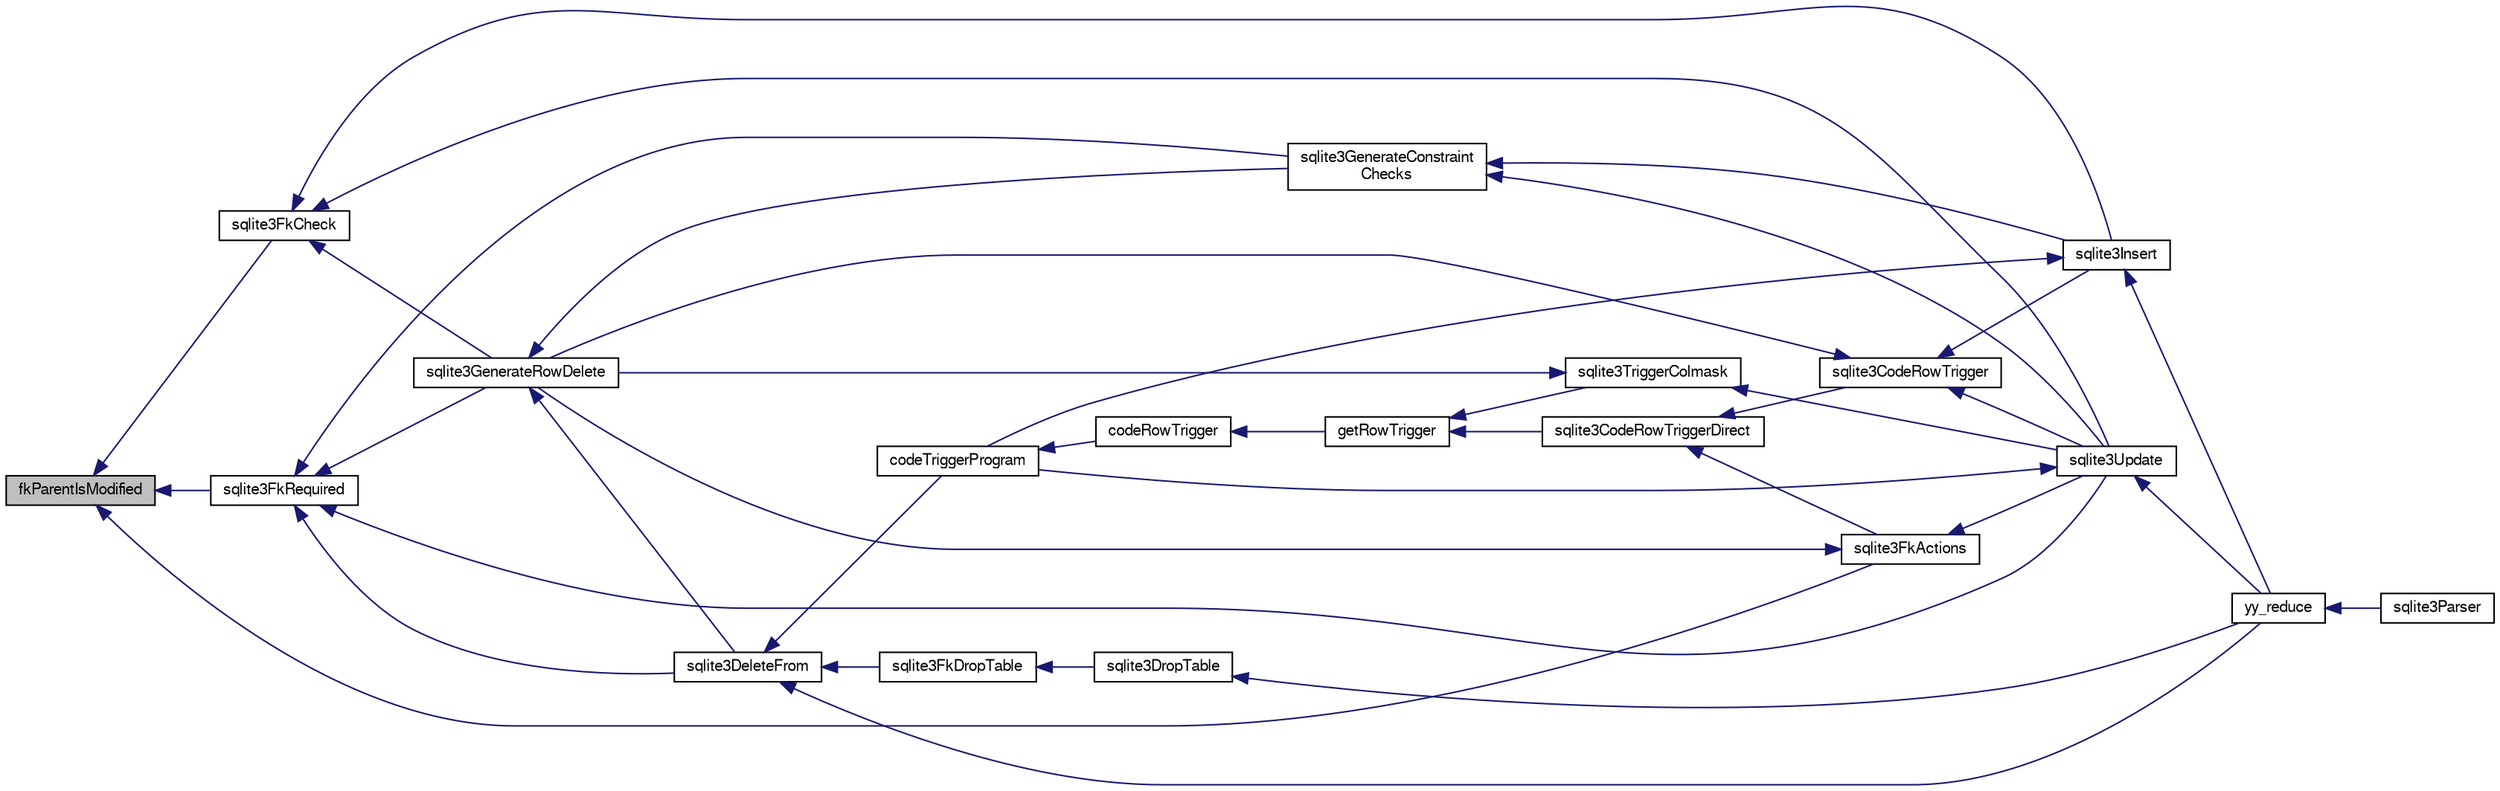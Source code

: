 digraph "fkParentIsModified"
{
  edge [fontname="FreeSans",fontsize="10",labelfontname="FreeSans",labelfontsize="10"];
  node [fontname="FreeSans",fontsize="10",shape=record];
  rankdir="LR";
  Node114749 [label="fkParentIsModified",height=0.2,width=0.4,color="black", fillcolor="grey75", style="filled", fontcolor="black"];
  Node114749 -> Node114750 [dir="back",color="midnightblue",fontsize="10",style="solid",fontname="FreeSans"];
  Node114750 [label="sqlite3FkCheck",height=0.2,width=0.4,color="black", fillcolor="white", style="filled",URL="$sqlite3_8c.html#aa38fb76c7d6f48f19772877a41703b92"];
  Node114750 -> Node114751 [dir="back",color="midnightblue",fontsize="10",style="solid",fontname="FreeSans"];
  Node114751 [label="sqlite3GenerateRowDelete",height=0.2,width=0.4,color="black", fillcolor="white", style="filled",URL="$sqlite3_8c.html#a2c76cbf3027fc18fdbb8cb4cd96b77d9"];
  Node114751 -> Node114752 [dir="back",color="midnightblue",fontsize="10",style="solid",fontname="FreeSans"];
  Node114752 [label="sqlite3DeleteFrom",height=0.2,width=0.4,color="black", fillcolor="white", style="filled",URL="$sqlite3_8c.html#ab9b4b45349188b49eabb23f94608a091"];
  Node114752 -> Node114753 [dir="back",color="midnightblue",fontsize="10",style="solid",fontname="FreeSans"];
  Node114753 [label="sqlite3FkDropTable",height=0.2,width=0.4,color="black", fillcolor="white", style="filled",URL="$sqlite3_8c.html#a1218c6fc74e89152ceaa4760e82f5ef9"];
  Node114753 -> Node114754 [dir="back",color="midnightblue",fontsize="10",style="solid",fontname="FreeSans"];
  Node114754 [label="sqlite3DropTable",height=0.2,width=0.4,color="black", fillcolor="white", style="filled",URL="$sqlite3_8c.html#a5534f77364b5568783c0e50db3c9defb"];
  Node114754 -> Node114755 [dir="back",color="midnightblue",fontsize="10",style="solid",fontname="FreeSans"];
  Node114755 [label="yy_reduce",height=0.2,width=0.4,color="black", fillcolor="white", style="filled",URL="$sqlite3_8c.html#a7c419a9b25711c666a9a2449ef377f14"];
  Node114755 -> Node114756 [dir="back",color="midnightblue",fontsize="10",style="solid",fontname="FreeSans"];
  Node114756 [label="sqlite3Parser",height=0.2,width=0.4,color="black", fillcolor="white", style="filled",URL="$sqlite3_8c.html#a0327d71a5fabe0b6a343d78a2602e72a"];
  Node114752 -> Node114757 [dir="back",color="midnightblue",fontsize="10",style="solid",fontname="FreeSans"];
  Node114757 [label="codeTriggerProgram",height=0.2,width=0.4,color="black", fillcolor="white", style="filled",URL="$sqlite3_8c.html#a120801f59d9281d201d2ff4b2606836e"];
  Node114757 -> Node114758 [dir="back",color="midnightblue",fontsize="10",style="solid",fontname="FreeSans"];
  Node114758 [label="codeRowTrigger",height=0.2,width=0.4,color="black", fillcolor="white", style="filled",URL="$sqlite3_8c.html#a463cea5aaaf388b560b206570a0022fc"];
  Node114758 -> Node114759 [dir="back",color="midnightblue",fontsize="10",style="solid",fontname="FreeSans"];
  Node114759 [label="getRowTrigger",height=0.2,width=0.4,color="black", fillcolor="white", style="filled",URL="$sqlite3_8c.html#a69626ef20b540d1a2b19cf56f3f45689"];
  Node114759 -> Node114760 [dir="back",color="midnightblue",fontsize="10",style="solid",fontname="FreeSans"];
  Node114760 [label="sqlite3CodeRowTriggerDirect",height=0.2,width=0.4,color="black", fillcolor="white", style="filled",URL="$sqlite3_8c.html#ad92829f9001bcf89a0299dad5a48acd4"];
  Node114760 -> Node114761 [dir="back",color="midnightblue",fontsize="10",style="solid",fontname="FreeSans"];
  Node114761 [label="sqlite3FkActions",height=0.2,width=0.4,color="black", fillcolor="white", style="filled",URL="$sqlite3_8c.html#a39159bd1623724946c22355ba7f3ef90"];
  Node114761 -> Node114751 [dir="back",color="midnightblue",fontsize="10",style="solid",fontname="FreeSans"];
  Node114761 -> Node114762 [dir="back",color="midnightblue",fontsize="10",style="solid",fontname="FreeSans"];
  Node114762 [label="sqlite3Update",height=0.2,width=0.4,color="black", fillcolor="white", style="filled",URL="$sqlite3_8c.html#ac5aa67c46e8cc8174566fabe6809fafa"];
  Node114762 -> Node114757 [dir="back",color="midnightblue",fontsize="10",style="solid",fontname="FreeSans"];
  Node114762 -> Node114755 [dir="back",color="midnightblue",fontsize="10",style="solid",fontname="FreeSans"];
  Node114760 -> Node114763 [dir="back",color="midnightblue",fontsize="10",style="solid",fontname="FreeSans"];
  Node114763 [label="sqlite3CodeRowTrigger",height=0.2,width=0.4,color="black", fillcolor="white", style="filled",URL="$sqlite3_8c.html#a37f21393c74de4d01b16761ee9abacd9"];
  Node114763 -> Node114751 [dir="back",color="midnightblue",fontsize="10",style="solid",fontname="FreeSans"];
  Node114763 -> Node114764 [dir="back",color="midnightblue",fontsize="10",style="solid",fontname="FreeSans"];
  Node114764 [label="sqlite3Insert",height=0.2,width=0.4,color="black", fillcolor="white", style="filled",URL="$sqlite3_8c.html#a5b17c9c2000bae6bdff8e6be48d7dc2b"];
  Node114764 -> Node114757 [dir="back",color="midnightblue",fontsize="10",style="solid",fontname="FreeSans"];
  Node114764 -> Node114755 [dir="back",color="midnightblue",fontsize="10",style="solid",fontname="FreeSans"];
  Node114763 -> Node114762 [dir="back",color="midnightblue",fontsize="10",style="solid",fontname="FreeSans"];
  Node114759 -> Node114765 [dir="back",color="midnightblue",fontsize="10",style="solid",fontname="FreeSans"];
  Node114765 [label="sqlite3TriggerColmask",height=0.2,width=0.4,color="black", fillcolor="white", style="filled",URL="$sqlite3_8c.html#acace8e99e37ae5e84ea03c65e820c540"];
  Node114765 -> Node114751 [dir="back",color="midnightblue",fontsize="10",style="solid",fontname="FreeSans"];
  Node114765 -> Node114762 [dir="back",color="midnightblue",fontsize="10",style="solid",fontname="FreeSans"];
  Node114752 -> Node114755 [dir="back",color="midnightblue",fontsize="10",style="solid",fontname="FreeSans"];
  Node114751 -> Node114766 [dir="back",color="midnightblue",fontsize="10",style="solid",fontname="FreeSans"];
  Node114766 [label="sqlite3GenerateConstraint\lChecks",height=0.2,width=0.4,color="black", fillcolor="white", style="filled",URL="$sqlite3_8c.html#aef639c1e6a0c0a67ca6e7690ad931bd2"];
  Node114766 -> Node114764 [dir="back",color="midnightblue",fontsize="10",style="solid",fontname="FreeSans"];
  Node114766 -> Node114762 [dir="back",color="midnightblue",fontsize="10",style="solid",fontname="FreeSans"];
  Node114750 -> Node114764 [dir="back",color="midnightblue",fontsize="10",style="solid",fontname="FreeSans"];
  Node114750 -> Node114762 [dir="back",color="midnightblue",fontsize="10",style="solid",fontname="FreeSans"];
  Node114749 -> Node114767 [dir="back",color="midnightblue",fontsize="10",style="solid",fontname="FreeSans"];
  Node114767 [label="sqlite3FkRequired",height=0.2,width=0.4,color="black", fillcolor="white", style="filled",URL="$sqlite3_8c.html#a60ca530d57e027853f723ae2f7a6be00"];
  Node114767 -> Node114752 [dir="back",color="midnightblue",fontsize="10",style="solid",fontname="FreeSans"];
  Node114767 -> Node114751 [dir="back",color="midnightblue",fontsize="10",style="solid",fontname="FreeSans"];
  Node114767 -> Node114766 [dir="back",color="midnightblue",fontsize="10",style="solid",fontname="FreeSans"];
  Node114767 -> Node114762 [dir="back",color="midnightblue",fontsize="10",style="solid",fontname="FreeSans"];
  Node114749 -> Node114761 [dir="back",color="midnightblue",fontsize="10",style="solid",fontname="FreeSans"];
}
